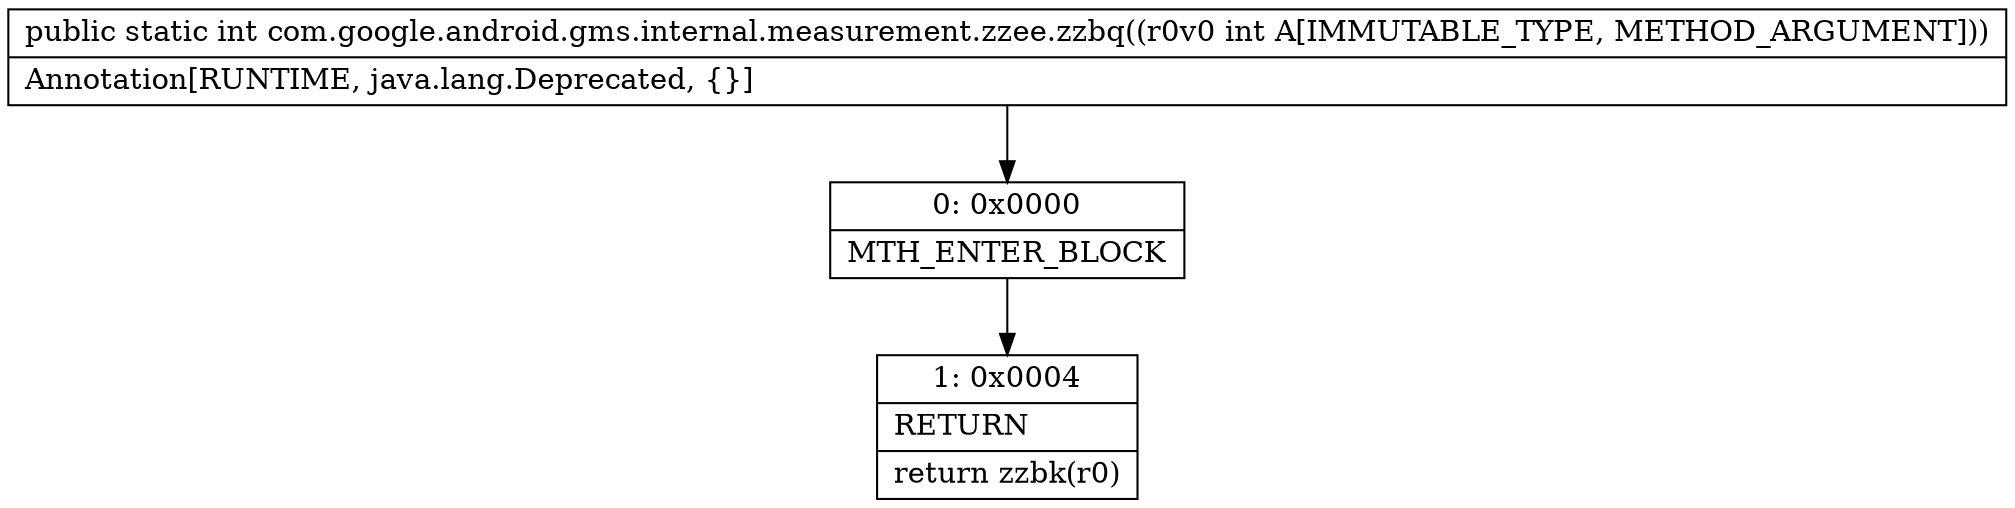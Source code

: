 digraph "CFG forcom.google.android.gms.internal.measurement.zzee.zzbq(I)I" {
Node_0 [shape=record,label="{0\:\ 0x0000|MTH_ENTER_BLOCK\l}"];
Node_1 [shape=record,label="{1\:\ 0x0004|RETURN\l|return zzbk(r0)\l}"];
MethodNode[shape=record,label="{public static int com.google.android.gms.internal.measurement.zzee.zzbq((r0v0 int A[IMMUTABLE_TYPE, METHOD_ARGUMENT]))  | Annotation[RUNTIME, java.lang.Deprecated, \{\}]\l}"];
MethodNode -> Node_0;
Node_0 -> Node_1;
}

